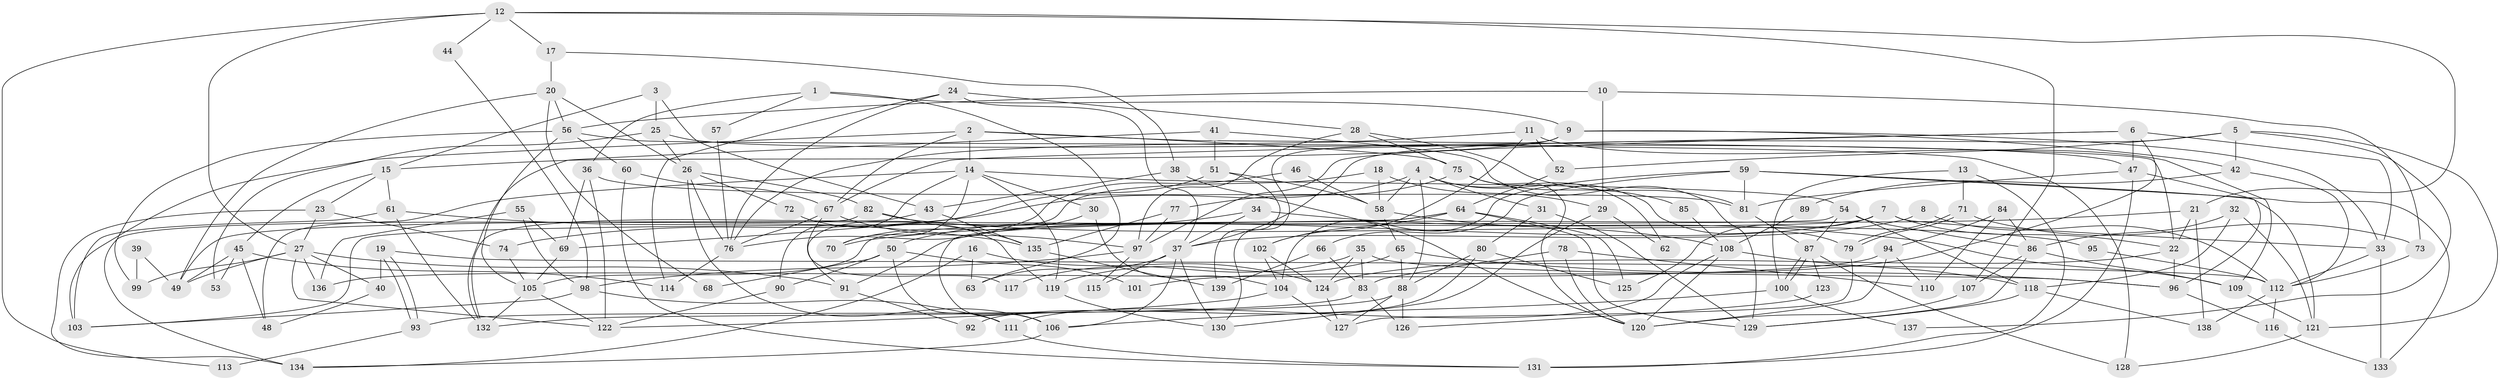 // Generated by graph-tools (version 1.1) at 2025/50/03/09/25 03:50:07]
// undirected, 139 vertices, 278 edges
graph export_dot {
graph [start="1"]
  node [color=gray90,style=filled];
  1;
  2;
  3;
  4;
  5;
  6;
  7;
  8;
  9;
  10;
  11;
  12;
  13;
  14;
  15;
  16;
  17;
  18;
  19;
  20;
  21;
  22;
  23;
  24;
  25;
  26;
  27;
  28;
  29;
  30;
  31;
  32;
  33;
  34;
  35;
  36;
  37;
  38;
  39;
  40;
  41;
  42;
  43;
  44;
  45;
  46;
  47;
  48;
  49;
  50;
  51;
  52;
  53;
  54;
  55;
  56;
  57;
  58;
  59;
  60;
  61;
  62;
  63;
  64;
  65;
  66;
  67;
  68;
  69;
  70;
  71;
  72;
  73;
  74;
  75;
  76;
  77;
  78;
  79;
  80;
  81;
  82;
  83;
  84;
  85;
  86;
  87;
  88;
  89;
  90;
  91;
  92;
  93;
  94;
  95;
  96;
  97;
  98;
  99;
  100;
  101;
  102;
  103;
  104;
  105;
  106;
  107;
  108;
  109;
  110;
  111;
  112;
  113;
  114;
  115;
  116;
  117;
  118;
  119;
  120;
  121;
  122;
  123;
  124;
  125;
  126;
  127;
  128;
  129;
  130;
  131;
  132;
  133;
  134;
  135;
  136;
  137;
  138;
  139;
  1 -- 36;
  1 -- 9;
  1 -- 57;
  1 -- 63;
  2 -- 103;
  2 -- 75;
  2 -- 14;
  2 -- 22;
  2 -- 67;
  3 -- 25;
  3 -- 15;
  3 -- 43;
  4 -- 79;
  4 -- 58;
  4 -- 31;
  4 -- 62;
  4 -- 74;
  4 -- 88;
  5 -- 37;
  5 -- 42;
  5 -- 52;
  5 -- 121;
  5 -- 137;
  6 -- 47;
  6 -- 97;
  6 -- 33;
  6 -- 67;
  6 -- 101;
  7 -- 33;
  7 -- 49;
  7 -- 22;
  7 -- 91;
  7 -- 125;
  8 -- 37;
  8 -- 112;
  9 -- 130;
  9 -- 33;
  9 -- 15;
  9 -- 42;
  10 -- 73;
  10 -- 56;
  10 -- 29;
  11 -- 52;
  11 -- 76;
  11 -- 102;
  11 -- 109;
  12 -- 107;
  12 -- 27;
  12 -- 17;
  12 -- 21;
  12 -- 44;
  12 -- 113;
  13 -- 131;
  13 -- 100;
  13 -- 71;
  14 -- 70;
  14 -- 30;
  14 -- 48;
  14 -- 54;
  14 -- 90;
  14 -- 119;
  15 -- 23;
  15 -- 45;
  15 -- 61;
  16 -- 124;
  16 -- 63;
  16 -- 134;
  17 -- 38;
  17 -- 20;
  18 -- 91;
  18 -- 58;
  18 -- 29;
  19 -- 112;
  19 -- 93;
  19 -- 93;
  19 -- 40;
  20 -- 26;
  20 -- 49;
  20 -- 56;
  20 -- 68;
  21 -- 22;
  21 -- 70;
  21 -- 138;
  22 -- 96;
  22 -- 124;
  23 -- 74;
  23 -- 27;
  23 -- 134;
  24 -- 76;
  24 -- 37;
  24 -- 28;
  24 -- 114;
  25 -- 47;
  25 -- 26;
  25 -- 53;
  26 -- 106;
  26 -- 76;
  26 -- 72;
  26 -- 82;
  27 -- 122;
  27 -- 49;
  27 -- 40;
  27 -- 91;
  27 -- 99;
  27 -- 136;
  28 -- 75;
  28 -- 81;
  28 -- 97;
  29 -- 62;
  29 -- 130;
  30 -- 104;
  30 -- 70;
  31 -- 129;
  31 -- 80;
  32 -- 86;
  32 -- 121;
  32 -- 118;
  33 -- 112;
  33 -- 133;
  34 -- 37;
  34 -- 50;
  34 -- 109;
  35 -- 96;
  35 -- 124;
  35 -- 83;
  35 -- 117;
  36 -- 81;
  36 -- 69;
  36 -- 122;
  37 -- 130;
  37 -- 106;
  37 -- 63;
  37 -- 115;
  38 -- 120;
  38 -- 43;
  39 -- 49;
  39 -- 99;
  40 -- 48;
  41 -- 132;
  41 -- 129;
  41 -- 51;
  42 -- 112;
  42 -- 89;
  43 -- 135;
  43 -- 132;
  44 -- 98;
  45 -- 48;
  45 -- 49;
  45 -- 53;
  45 -- 114;
  46 -- 76;
  46 -- 58;
  47 -- 81;
  47 -- 96;
  47 -- 131;
  50 -- 111;
  50 -- 90;
  50 -- 68;
  50 -- 101;
  51 -- 139;
  51 -- 58;
  51 -- 69;
  52 -- 64;
  54 -- 118;
  54 -- 86;
  54 -- 87;
  54 -- 103;
  55 -- 69;
  55 -- 98;
  55 -- 136;
  56 -- 128;
  56 -- 60;
  56 -- 99;
  56 -- 105;
  57 -- 76;
  58 -- 108;
  58 -- 65;
  59 -- 81;
  59 -- 121;
  59 -- 66;
  59 -- 104;
  59 -- 133;
  60 -- 67;
  60 -- 131;
  61 -- 132;
  61 -- 103;
  61 -- 135;
  64 -- 105;
  64 -- 102;
  64 -- 106;
  64 -- 125;
  64 -- 129;
  65 -- 88;
  65 -- 96;
  65 -- 119;
  66 -- 83;
  66 -- 139;
  67 -- 76;
  67 -- 97;
  67 -- 117;
  69 -- 105;
  71 -- 79;
  71 -- 79;
  71 -- 73;
  72 -- 119;
  73 -- 112;
  74 -- 105;
  75 -- 120;
  75 -- 77;
  75 -- 85;
  76 -- 114;
  77 -- 97;
  77 -- 135;
  78 -- 83;
  78 -- 120;
  78 -- 110;
  79 -- 127;
  80 -- 125;
  80 -- 88;
  80 -- 92;
  81 -- 87;
  82 -- 134;
  82 -- 95;
  82 -- 135;
  83 -- 132;
  83 -- 126;
  84 -- 86;
  84 -- 94;
  84 -- 110;
  85 -- 108;
  86 -- 109;
  86 -- 107;
  86 -- 129;
  87 -- 100;
  87 -- 100;
  87 -- 123;
  87 -- 128;
  88 -- 93;
  88 -- 126;
  88 -- 127;
  89 -- 108;
  90 -- 122;
  91 -- 92;
  93 -- 113;
  94 -- 110;
  94 -- 136;
  94 -- 120;
  95 -- 112;
  96 -- 116;
  97 -- 98;
  97 -- 115;
  98 -- 103;
  98 -- 111;
  100 -- 106;
  100 -- 137;
  102 -- 124;
  102 -- 104;
  104 -- 122;
  104 -- 127;
  105 -- 122;
  105 -- 132;
  106 -- 134;
  107 -- 120;
  108 -- 118;
  108 -- 111;
  108 -- 120;
  109 -- 121;
  111 -- 131;
  112 -- 138;
  112 -- 116;
  116 -- 133;
  118 -- 129;
  118 -- 138;
  119 -- 130;
  121 -- 128;
  123 -- 126;
  124 -- 127;
  135 -- 139;
}
